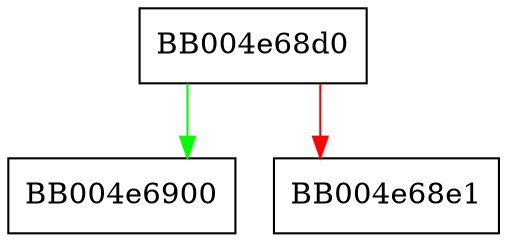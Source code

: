 digraph ossl_statem_client_process_message {
  node [shape="box"];
  graph [splines=ortho];
  BB004e68d0 -> BB004e6900 [color="green"];
  BB004e68d0 -> BB004e68e1 [color="red"];
}